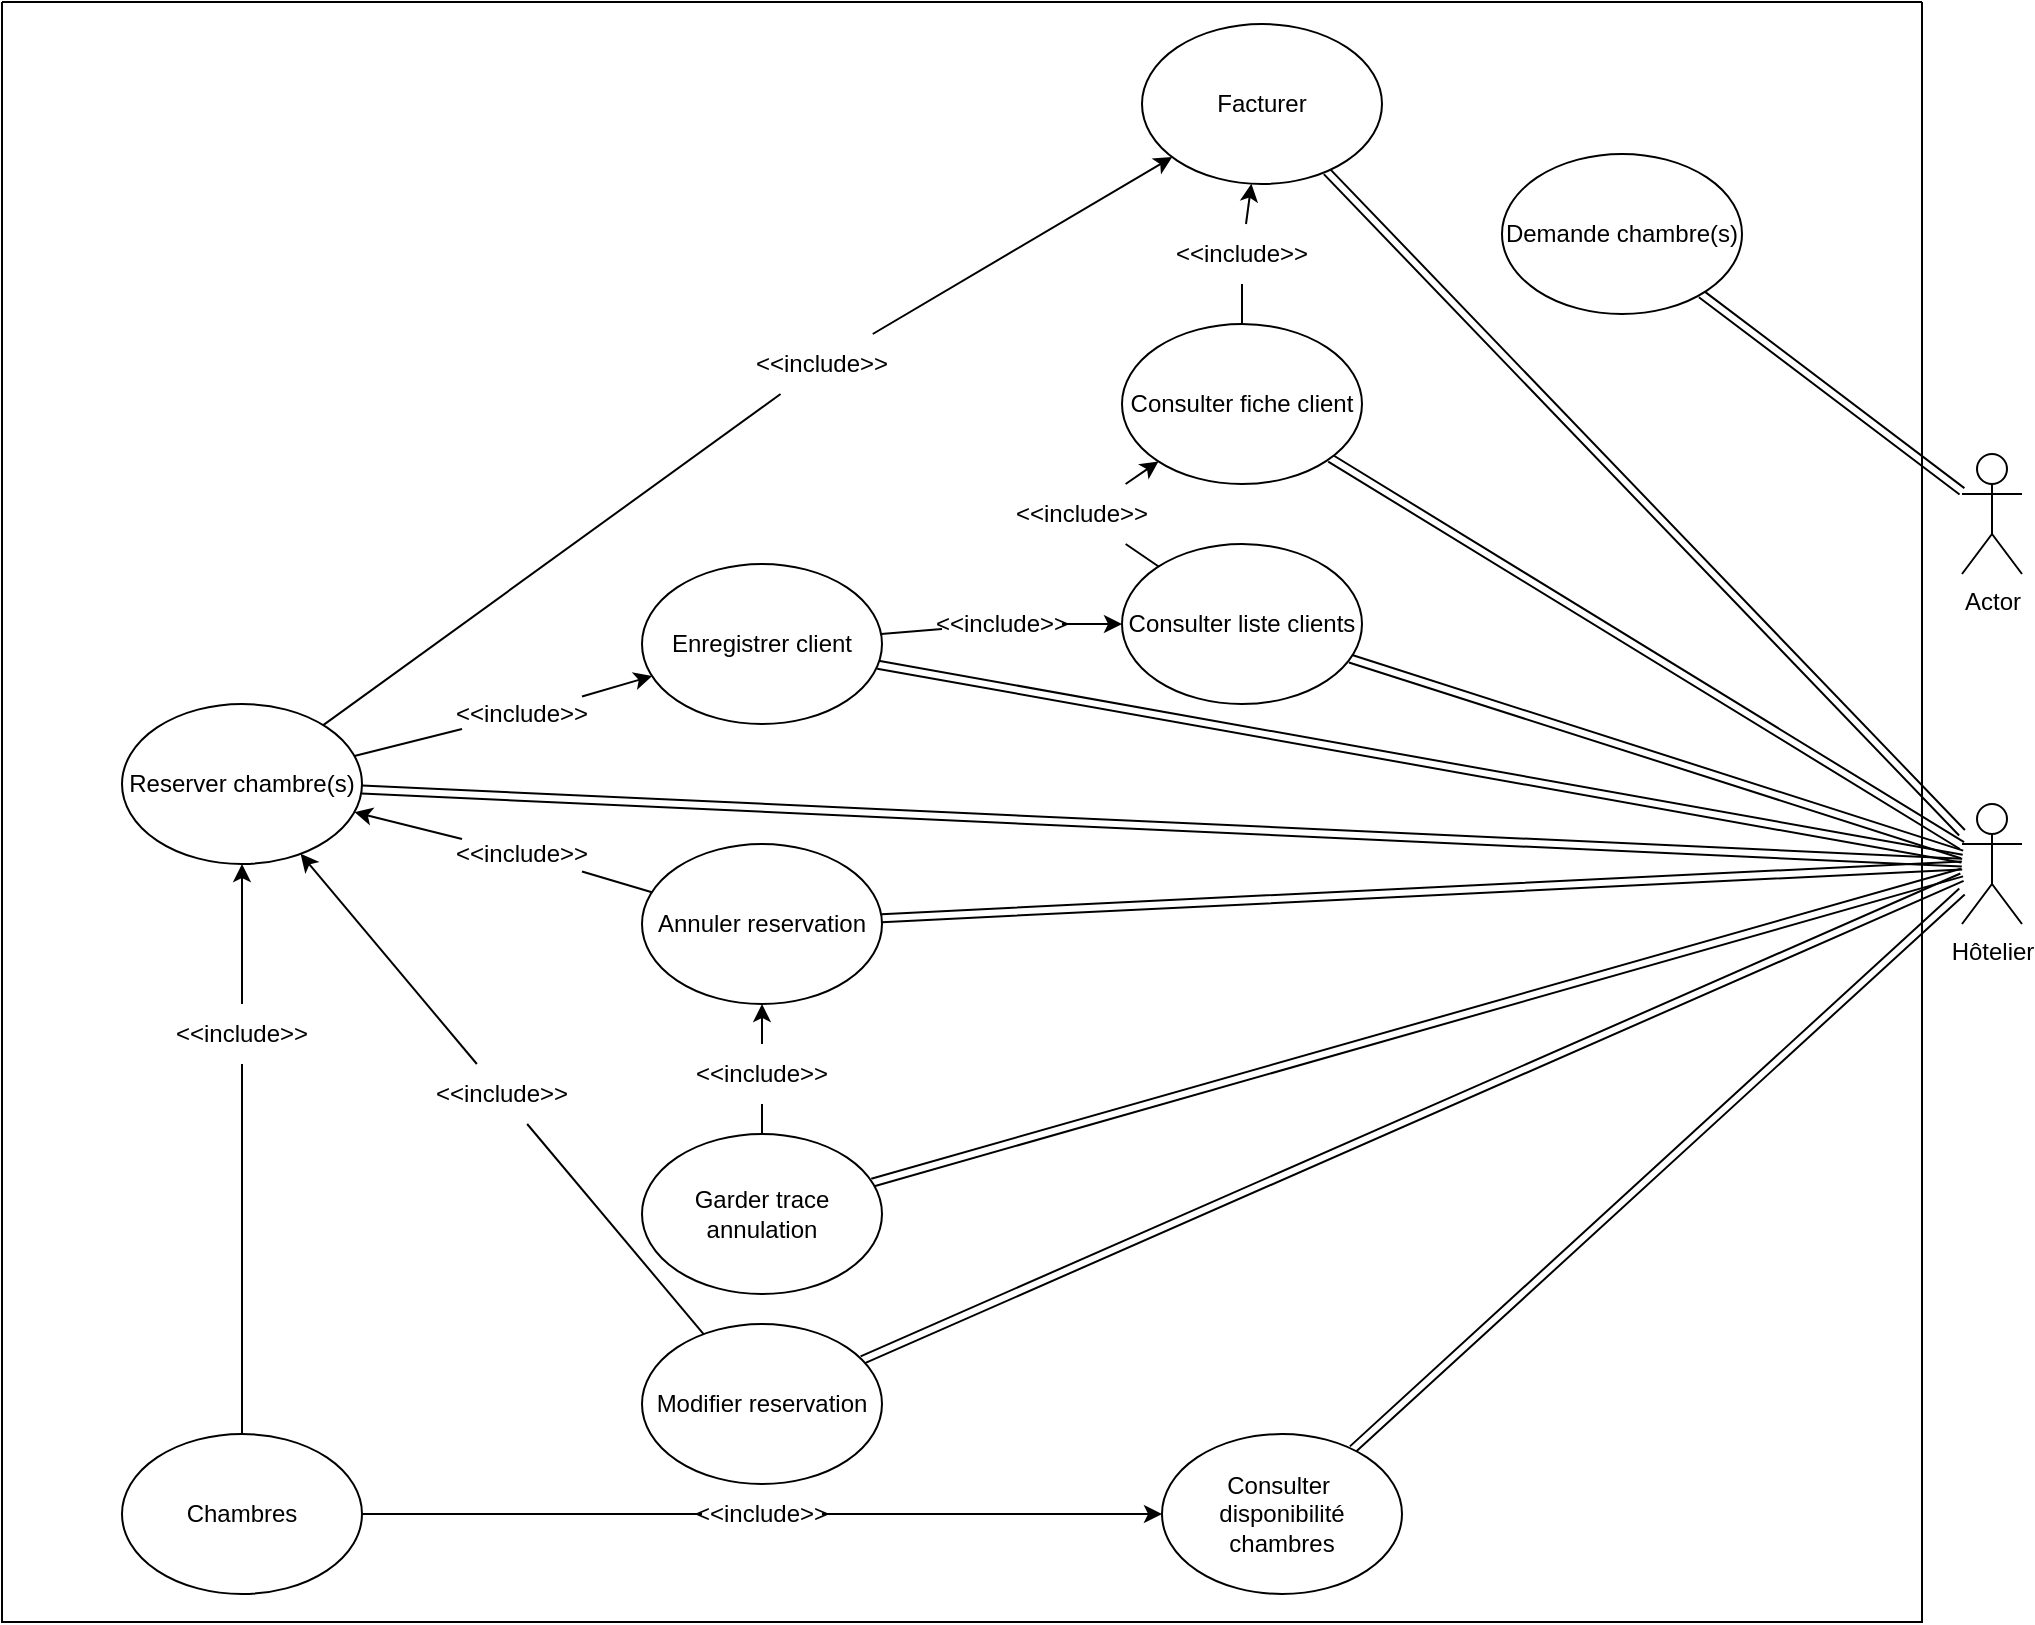 <mxfile>
    <diagram id="8ykAC_jNmjG-_Q9j8YUN" name="Page-1">
        <mxGraphModel dx="1686" dy="848" grid="1" gridSize="10" guides="1" tooltips="1" connect="1" arrows="1" fold="1" page="1" pageScale="1" pageWidth="1169" pageHeight="827" math="0" shadow="0">
            <root>
                <mxCell id="0"/>
                <mxCell id="1" parent="0"/>
                <mxCell id="10" style="edgeStyle=none;shape=link;html=1;" edge="1" parent="1" source="3" target="7">
                    <mxGeometry relative="1" as="geometry"/>
                </mxCell>
                <mxCell id="13" style="edgeStyle=none;shape=link;html=1;" edge="1" parent="1" source="3" target="8">
                    <mxGeometry relative="1" as="geometry"/>
                </mxCell>
                <mxCell id="16" style="edgeStyle=none;shape=link;html=1;" edge="1" parent="1" source="3" target="14">
                    <mxGeometry relative="1" as="geometry"/>
                </mxCell>
                <mxCell id="17" style="edgeStyle=none;shape=link;html=1;" edge="1" parent="1" source="3" target="15">
                    <mxGeometry relative="1" as="geometry"/>
                </mxCell>
                <mxCell id="37" style="edgeStyle=none;shape=link;html=1;" edge="1" parent="1" source="3" target="36">
                    <mxGeometry relative="1" as="geometry"/>
                </mxCell>
                <mxCell id="44" style="edgeStyle=none;shape=link;html=1;" edge="1" parent="1" source="3" target="43">
                    <mxGeometry relative="1" as="geometry"/>
                </mxCell>
                <mxCell id="54" style="edgeStyle=none;shape=link;html=1;" edge="1" parent="1" source="3" target="45">
                    <mxGeometry relative="1" as="geometry"/>
                </mxCell>
                <mxCell id="59" style="edgeStyle=none;shape=link;html=1;" edge="1" parent="1" source="3" target="55">
                    <mxGeometry relative="1" as="geometry"/>
                </mxCell>
                <mxCell id="66" style="edgeStyle=none;shape=link;html=1;" edge="1" parent="1" source="3" target="65">
                    <mxGeometry relative="1" as="geometry"/>
                </mxCell>
                <mxCell id="3" value="Hôtelier" style="shape=umlActor;verticalLabelPosition=bottom;verticalAlign=top;html=1;outlineConnect=0;" vertex="1" parent="1">
                    <mxGeometry x="1030" y="411" width="30" height="60" as="geometry"/>
                </mxCell>
                <mxCell id="47" style="edgeStyle=none;html=1;startArrow=none;" edge="1" parent="1" source="48" target="45">
                    <mxGeometry relative="1" as="geometry"/>
                </mxCell>
                <mxCell id="60" style="edgeStyle=none;html=1;startArrow=none;" edge="1" parent="1" source="63" target="55">
                    <mxGeometry relative="1" as="geometry"/>
                </mxCell>
                <mxCell id="7" value="Reserver chambre(s)" style="ellipse;whiteSpace=wrap;html=1;" vertex="1" parent="1">
                    <mxGeometry x="110" y="361" width="120" height="80" as="geometry"/>
                </mxCell>
                <mxCell id="8" value="Consulter&amp;nbsp; disponibilité chambres" style="ellipse;whiteSpace=wrap;html=1;" vertex="1" parent="1">
                    <mxGeometry x="630" y="726" width="120" height="80" as="geometry"/>
                </mxCell>
                <mxCell id="27" style="edgeStyle=none;html=1;startArrow=none;" edge="1" parent="1" source="19" target="7">
                    <mxGeometry relative="1" as="geometry"/>
                </mxCell>
                <mxCell id="14" value="Annuler reservation" style="ellipse;whiteSpace=wrap;html=1;" vertex="1" parent="1">
                    <mxGeometry x="370" y="431" width="120" height="80" as="geometry"/>
                </mxCell>
                <mxCell id="25" style="edgeStyle=none;html=1;startArrow=none;" edge="1" parent="1" source="22" target="7">
                    <mxGeometry relative="1" as="geometry"/>
                </mxCell>
                <mxCell id="15" value="Modifier reservation" style="ellipse;whiteSpace=wrap;html=1;" vertex="1" parent="1">
                    <mxGeometry x="370" y="671" width="120" height="80" as="geometry"/>
                </mxCell>
                <mxCell id="29" style="edgeStyle=none;html=1;startArrow=none;" edge="1" parent="1" source="31" target="7">
                    <mxGeometry relative="1" as="geometry"/>
                </mxCell>
                <mxCell id="30" style="edgeStyle=none;html=1;startArrow=none;" edge="1" parent="1" source="33" target="8">
                    <mxGeometry relative="1" as="geometry"/>
                </mxCell>
                <mxCell id="24" value="Chambres" style="ellipse;whiteSpace=wrap;html=1;" vertex="1" parent="1">
                    <mxGeometry x="110" y="726" width="120" height="80" as="geometry"/>
                </mxCell>
                <mxCell id="26" value="" style="edgeStyle=none;html=1;endArrow=none;" edge="1" parent="1" source="15" target="22">
                    <mxGeometry relative="1" as="geometry">
                        <mxPoint x="405.803" y="628.133" as="sourcePoint"/>
                        <mxPoint x="204.153" y="433.888" as="targetPoint"/>
                    </mxGeometry>
                </mxCell>
                <mxCell id="22" value="&amp;lt;&amp;lt;include&amp;gt;&amp;gt;" style="text;html=1;strokeColor=none;fillColor=none;align=center;verticalAlign=middle;whiteSpace=wrap;rounded=0;" vertex="1" parent="1">
                    <mxGeometry x="270" y="541" width="60" height="30" as="geometry"/>
                </mxCell>
                <mxCell id="28" value="" style="edgeStyle=none;html=1;endArrow=none;" edge="1" parent="1" source="14" target="19">
                    <mxGeometry relative="1" as="geometry">
                        <mxPoint x="378.06" y="480.975" as="sourcePoint"/>
                        <mxPoint x="221.971" y="420.989" as="targetPoint"/>
                    </mxGeometry>
                </mxCell>
                <mxCell id="19" value="&amp;lt;&amp;lt;include&amp;gt;&amp;gt;" style="text;html=1;strokeColor=none;fillColor=none;align=center;verticalAlign=middle;whiteSpace=wrap;rounded=0;" vertex="1" parent="1">
                    <mxGeometry x="280" y="421" width="60" height="30" as="geometry"/>
                </mxCell>
                <mxCell id="32" value="" style="edgeStyle=none;html=1;endArrow=none;" edge="1" parent="1" source="24" target="31">
                    <mxGeometry relative="1" as="geometry">
                        <mxPoint x="170" y="645" as="sourcePoint"/>
                        <mxPoint x="170" y="441" as="targetPoint"/>
                    </mxGeometry>
                </mxCell>
                <mxCell id="31" value="&amp;lt;&amp;lt;include&amp;gt;&amp;gt;" style="text;html=1;strokeColor=none;fillColor=none;align=center;verticalAlign=middle;whiteSpace=wrap;rounded=0;" vertex="1" parent="1">
                    <mxGeometry x="140" y="511" width="60" height="30" as="geometry"/>
                </mxCell>
                <mxCell id="34" value="" style="edgeStyle=none;html=1;endArrow=none;" edge="1" parent="1" source="24" target="33">
                    <mxGeometry relative="1" as="geometry">
                        <mxPoint x="223.144" y="703.568" as="sourcePoint"/>
                        <mxPoint x="446.909" y="782.365" as="targetPoint"/>
                    </mxGeometry>
                </mxCell>
                <mxCell id="33" value="&amp;lt;&amp;lt;include&amp;gt;&amp;gt;" style="text;html=1;strokeColor=none;fillColor=none;align=center;verticalAlign=middle;whiteSpace=wrap;rounded=0;" vertex="1" parent="1">
                    <mxGeometry x="400" y="751" width="60" height="30" as="geometry"/>
                </mxCell>
                <mxCell id="39" style="edgeStyle=none;html=1;entryX=0.5;entryY=1;entryDx=0;entryDy=0;startArrow=none;" edge="1" parent="1" source="40" target="14">
                    <mxGeometry relative="1" as="geometry"/>
                </mxCell>
                <mxCell id="36" value="Garder trace annulation" style="ellipse;whiteSpace=wrap;html=1;" vertex="1" parent="1">
                    <mxGeometry x="370" y="576" width="120" height="80" as="geometry"/>
                </mxCell>
                <mxCell id="41" value="" style="edgeStyle=none;html=1;entryX=0.5;entryY=1;entryDx=0;entryDy=0;endArrow=none;" edge="1" parent="1" source="36" target="40">
                    <mxGeometry relative="1" as="geometry">
                        <mxPoint x="430" y="576" as="sourcePoint"/>
                        <mxPoint x="430" y="511" as="targetPoint"/>
                    </mxGeometry>
                </mxCell>
                <mxCell id="40" value="&amp;lt;&amp;lt;include&amp;gt;&amp;gt;" style="text;html=1;strokeColor=none;fillColor=none;align=center;verticalAlign=middle;whiteSpace=wrap;rounded=0;" vertex="1" parent="1">
                    <mxGeometry x="400" y="531" width="60" height="30" as="geometry"/>
                </mxCell>
                <mxCell id="67" style="edgeStyle=none;html=1;startArrow=none;" edge="1" parent="1" source="68" target="65">
                    <mxGeometry relative="1" as="geometry"/>
                </mxCell>
                <mxCell id="43" value="Consulter liste clients" style="ellipse;whiteSpace=wrap;html=1;" vertex="1" parent="1">
                    <mxGeometry x="610" y="281" width="120" height="80" as="geometry"/>
                </mxCell>
                <mxCell id="51" style="edgeStyle=none;html=1;startArrow=none;" edge="1" parent="1" source="52" target="43">
                    <mxGeometry relative="1" as="geometry"/>
                </mxCell>
                <mxCell id="45" value="Enregistrer client" style="ellipse;whiteSpace=wrap;html=1;" vertex="1" parent="1">
                    <mxGeometry x="370" y="291" width="120" height="80" as="geometry"/>
                </mxCell>
                <mxCell id="49" value="" style="edgeStyle=none;html=1;endArrow=none;" edge="1" parent="1" source="7" target="48">
                    <mxGeometry relative="1" as="geometry">
                        <mxPoint x="208.6" y="370.376" as="sourcePoint"/>
                        <mxPoint x="396.374" y="221.609" as="targetPoint"/>
                    </mxGeometry>
                </mxCell>
                <mxCell id="48" value="&amp;lt;&amp;lt;include&amp;gt;&amp;gt;" style="text;html=1;strokeColor=none;fillColor=none;align=center;verticalAlign=middle;whiteSpace=wrap;rounded=0;" vertex="1" parent="1">
                    <mxGeometry x="280" y="351" width="60" height="30" as="geometry"/>
                </mxCell>
                <mxCell id="53" value="" style="edgeStyle=none;html=1;endArrow=none;" edge="1" parent="1" source="45" target="52">
                    <mxGeometry relative="1" as="geometry">
                        <mxPoint x="435" y="231" as="sourcePoint"/>
                        <mxPoint x="435" y="311" as="targetPoint"/>
                    </mxGeometry>
                </mxCell>
                <mxCell id="52" value="&amp;lt;&amp;lt;include&amp;gt;&amp;gt;" style="text;html=1;strokeColor=none;fillColor=none;align=center;verticalAlign=middle;whiteSpace=wrap;rounded=0;" vertex="1" parent="1">
                    <mxGeometry x="520" y="306" width="60" height="30" as="geometry"/>
                </mxCell>
                <mxCell id="55" value="Facturer" style="ellipse;whiteSpace=wrap;html=1;" vertex="1" parent="1">
                    <mxGeometry x="620" y="21" width="120" height="80" as="geometry"/>
                </mxCell>
                <mxCell id="64" value="" style="edgeStyle=none;html=1;endArrow=none;" edge="1" parent="1" source="7" target="63">
                    <mxGeometry relative="1" as="geometry">
                        <mxPoint x="218" y="377" as="sourcePoint"/>
                        <mxPoint x="602" y="185.0" as="targetPoint"/>
                    </mxGeometry>
                </mxCell>
                <mxCell id="63" value="&amp;lt;&amp;lt;include&amp;gt;&amp;gt;" style="text;html=1;strokeColor=none;fillColor=none;align=center;verticalAlign=middle;whiteSpace=wrap;rounded=0;" vertex="1" parent="1">
                    <mxGeometry x="430" y="176" width="60" height="30" as="geometry"/>
                </mxCell>
                <mxCell id="70" style="edgeStyle=none;html=1;startArrow=none;" edge="1" parent="1" source="71" target="55">
                    <mxGeometry relative="1" as="geometry"/>
                </mxCell>
                <mxCell id="65" value="Consulter fiche client" style="ellipse;whiteSpace=wrap;html=1;" vertex="1" parent="1">
                    <mxGeometry x="610" y="171" width="120" height="80" as="geometry"/>
                </mxCell>
                <mxCell id="69" value="" style="edgeStyle=none;html=1;endArrow=none;" edge="1" parent="1" source="43" target="68">
                    <mxGeometry relative="1" as="geometry">
                        <mxPoint x="675.897" y="281.194" as="sourcePoint"/>
                        <mxPoint x="683.878" y="230.791" as="targetPoint"/>
                    </mxGeometry>
                </mxCell>
                <mxCell id="68" value="&amp;lt;&amp;lt;include&amp;gt;&amp;gt;" style="text;html=1;strokeColor=none;fillColor=none;align=center;verticalAlign=middle;whiteSpace=wrap;rounded=0;" vertex="1" parent="1">
                    <mxGeometry x="560" y="251" width="60" height="30" as="geometry"/>
                </mxCell>
                <mxCell id="72" value="" style="edgeStyle=none;html=1;endArrow=none;" edge="1" parent="1" source="65" target="71">
                    <mxGeometry relative="1" as="geometry">
                        <mxPoint x="701.136" y="191.695" as="sourcePoint"/>
                        <mxPoint x="718.773" y="130.294" as="targetPoint"/>
                    </mxGeometry>
                </mxCell>
                <mxCell id="71" value="&amp;lt;&amp;lt;include&amp;gt;&amp;gt;" style="text;html=1;strokeColor=none;fillColor=none;align=center;verticalAlign=middle;whiteSpace=wrap;rounded=0;" vertex="1" parent="1">
                    <mxGeometry x="640" y="121" width="60" height="30" as="geometry"/>
                </mxCell>
                <mxCell id="75" style="edgeStyle=none;shape=link;html=1;" edge="1" parent="1" source="73" target="74">
                    <mxGeometry relative="1" as="geometry"/>
                </mxCell>
                <mxCell id="73" value="Actor" style="shape=umlActor;verticalLabelPosition=bottom;verticalAlign=top;html=1;outlineConnect=0;" vertex="1" parent="1">
                    <mxGeometry x="1030" y="236" width="30" height="60" as="geometry"/>
                </mxCell>
                <mxCell id="74" value="Demande chambre(s)" style="ellipse;whiteSpace=wrap;html=1;" vertex="1" parent="1">
                    <mxGeometry x="800" y="86" width="120" height="80" as="geometry"/>
                </mxCell>
                <mxCell id="77" value="" style="swimlane;startSize=0;" vertex="1" parent="1">
                    <mxGeometry x="50" y="10" width="960" height="810" as="geometry">
                        <mxRectangle x="50" y="10" width="50" height="40" as="alternateBounds"/>
                    </mxGeometry>
                </mxCell>
            </root>
        </mxGraphModel>
    </diagram>
</mxfile>